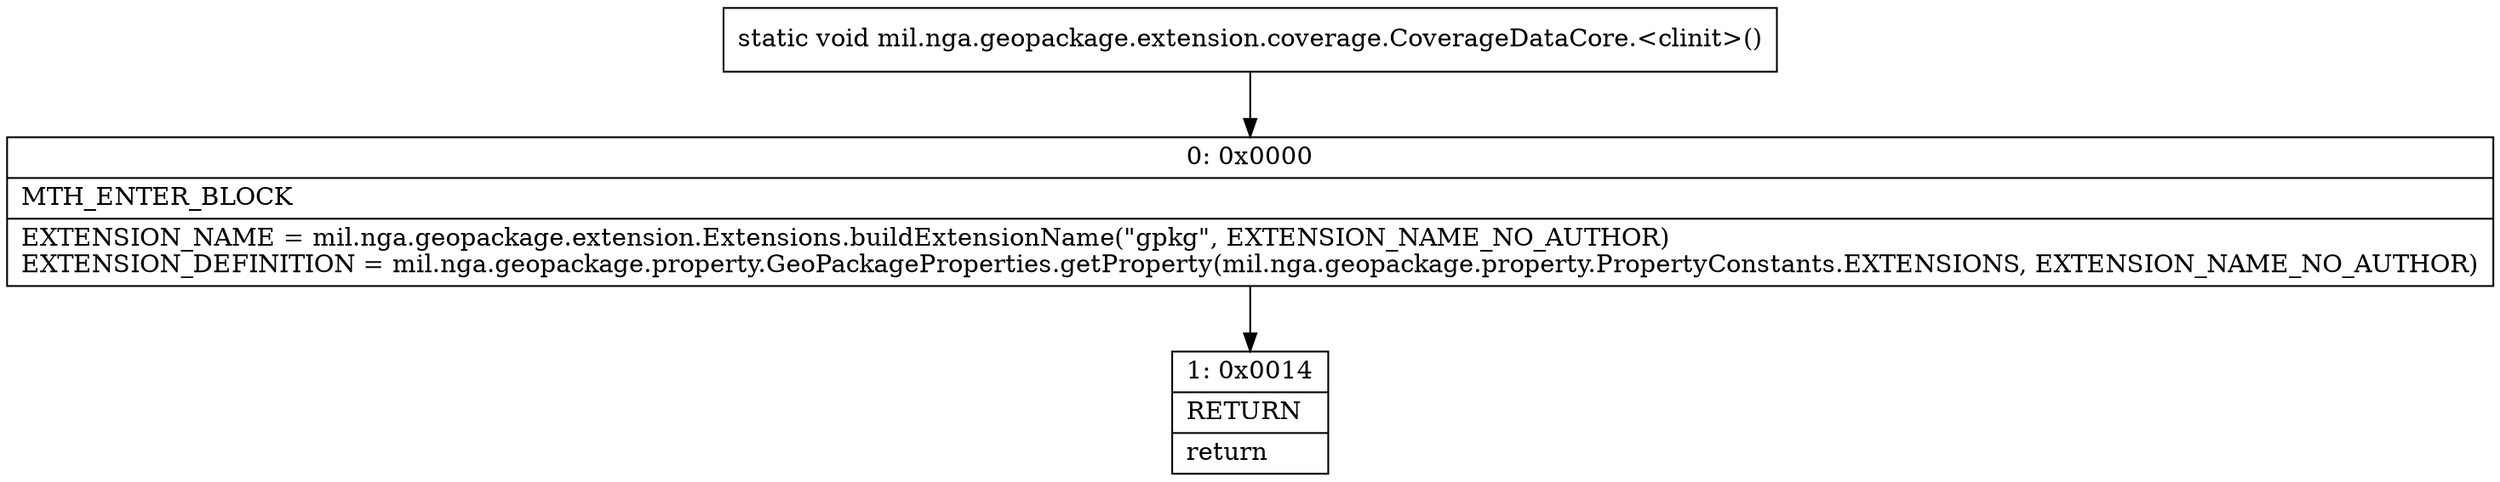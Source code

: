 digraph "CFG formil.nga.geopackage.extension.coverage.CoverageDataCore.\<clinit\>()V" {
Node_0 [shape=record,label="{0\:\ 0x0000|MTH_ENTER_BLOCK\l|EXTENSION_NAME = mil.nga.geopackage.extension.Extensions.buildExtensionName(\"gpkg\", EXTENSION_NAME_NO_AUTHOR)\lEXTENSION_DEFINITION = mil.nga.geopackage.property.GeoPackageProperties.getProperty(mil.nga.geopackage.property.PropertyConstants.EXTENSIONS, EXTENSION_NAME_NO_AUTHOR)\l}"];
Node_1 [shape=record,label="{1\:\ 0x0014|RETURN\l|return\l}"];
MethodNode[shape=record,label="{static void mil.nga.geopackage.extension.coverage.CoverageDataCore.\<clinit\>() }"];
MethodNode -> Node_0;
Node_0 -> Node_1;
}

